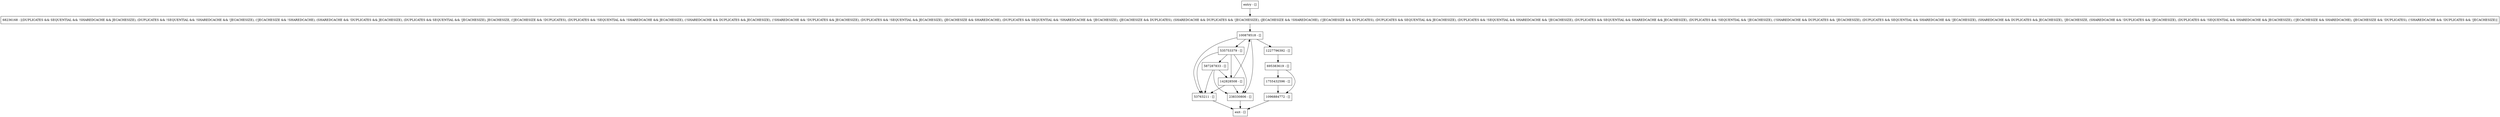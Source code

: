 digraph undo {
node [shape=record];
238330806 [label="238330806 - []"];
1755432596 [label="1755432596 - []"];
1096884772 [label="1096884772 - []"];
1227796392 [label="1227796392 - []"];
entry [label="entry - []"];
exit [label="exit - []"];
695383619 [label="695383619 - []"];
68236168 [label="68236168 - [(DUPLICATES && SEQUENTIAL && !SHAREDCACHE && JECACHESIZE), (DUPLICATES && !SEQUENTIAL && !SHAREDCACHE && !JECACHESIZE), (!JECACHESIZE && !SHAREDCACHE), (SHAREDCACHE && !DUPLICATES && JECACHESIZE), (DUPLICATES && SEQUENTIAL && !JECACHESIZE), JECACHESIZE, (!JECACHESIZE && !DUPLICATES), (DUPLICATES && !SEQUENTIAL && !SHAREDCACHE && JECACHESIZE), (!SHAREDCACHE && DUPLICATES && JECACHESIZE), (!SHAREDCACHE && !DUPLICATES && JECACHESIZE), (DUPLICATES && !SEQUENTIAL && JECACHESIZE), (JECACHESIZE && SHAREDCACHE), (DUPLICATES && SEQUENTIAL && !SHAREDCACHE && !JECACHESIZE), (JECACHESIZE && DUPLICATES), (SHAREDCACHE && DUPLICATES && !JECACHESIZE), (JECACHESIZE && !SHAREDCACHE), (!JECACHESIZE && DUPLICATES), (DUPLICATES && SEQUENTIAL && JECACHESIZE), (DUPLICATES && !SEQUENTIAL && SHAREDCACHE && !JECACHESIZE), (DUPLICATES && SEQUENTIAL && SHAREDCACHE && JECACHESIZE), (DUPLICATES && !SEQUENTIAL && !JECACHESIZE), (!SHAREDCACHE && DUPLICATES && !JECACHESIZE), (DUPLICATES && SEQUENTIAL && SHAREDCACHE && !JECACHESIZE), (SHAREDCACHE && DUPLICATES && JECACHESIZE), !JECACHESIZE, (SHAREDCACHE && !DUPLICATES && !JECACHESIZE), (DUPLICATES && !SEQUENTIAL && SHAREDCACHE && JECACHESIZE), (!JECACHESIZE && SHAREDCACHE), (JECACHESIZE && !DUPLICATES), (!SHAREDCACHE && !DUPLICATES && !JECACHESIZE)]"];
142828508 [label="142828508 - []"];
100878518 [label="100878518 - []"];
535753379 [label="535753379 - []"];
53763211 [label="53763211 - []"];
587287833 [label="587287833 - []"];
entry;
exit;
238330806 -> exit;
1755432596 -> 1096884772;
1096884772 -> exit;
1227796392 -> 695383619;
entry -> 68236168;
695383619 -> 1755432596;
695383619 -> 1096884772;
68236168 -> 100878518;
142828508 -> 238330806;
142828508 -> 100878518;
142828508 -> 53763211;
100878518 -> 238330806;
100878518 -> 535753379;
100878518 -> 1227796392;
100878518 -> 53763211;
535753379 -> 142828508;
535753379 -> 238330806;
535753379 -> 53763211;
535753379 -> 587287833;
53763211 -> exit;
587287833 -> 142828508;
587287833 -> 238330806;
587287833 -> 53763211;
}
